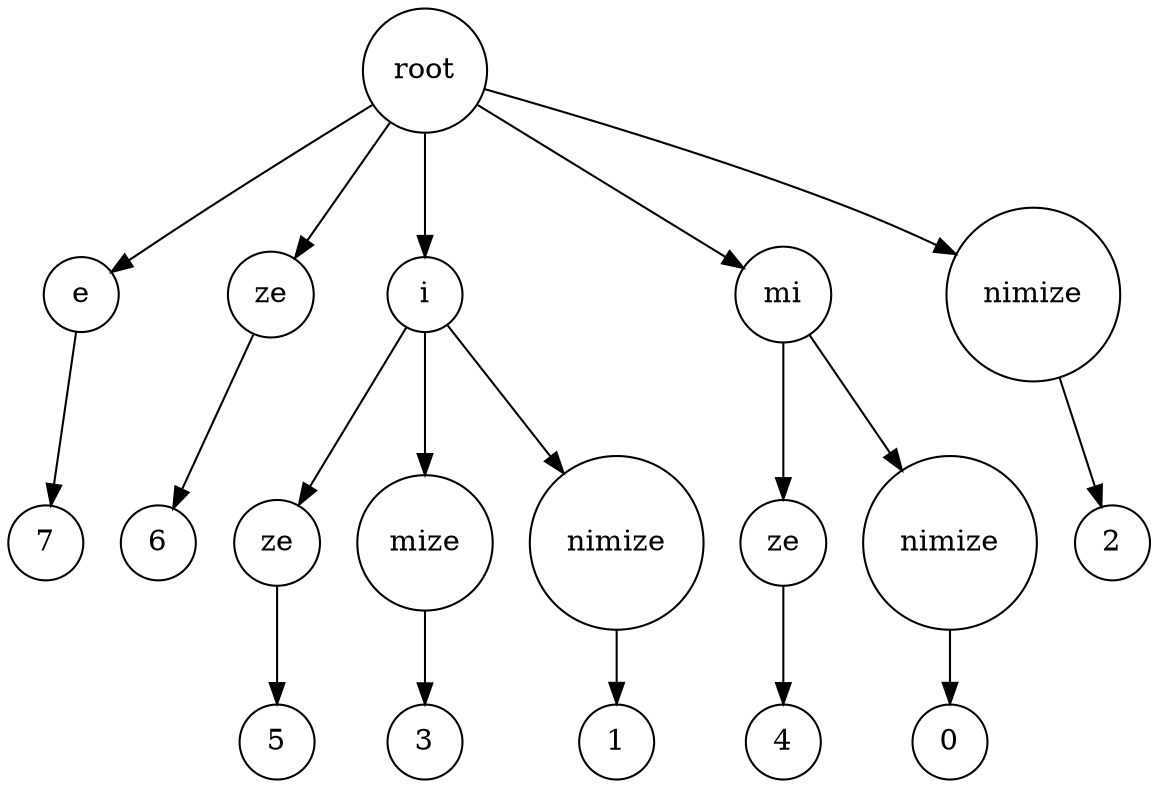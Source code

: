 digraph suffix {
	node [shape = circle];
	0 [label= "root"];
	1 [label= "e"];
	0 -> 1;
	1 [label= "e"];
	2 [label= "7"];
	1 -> 2;
	3 [label= "ze"];
	0 -> 3;
	3 [label= "ze"];
	4 [label= "6"];
	3 -> 4;
	5 [label= "i"];
	0 -> 5;
	5 [label= "i"];
	6 [label= "ze"];
	5 -> 6;
	6 [label= "ze"];
	7 [label= "5"];
	6 -> 7;
	8 [label= "mize"];
	5 -> 8;
	8 [label= "mize"];
	9 [label= "3"];
	8 -> 9;
	10 [label= "nimize"];
	5 -> 10;
	10 [label= "nimize"];
	11 [label= "1"];
	10 -> 11;
	12 [label= "mi"];
	0 -> 12;
	12 [label= "mi"];
	13 [label= "ze"];
	12 -> 13;
	13 [label= "ze"];
	14 [label= "4"];
	13 -> 14;
	15 [label= "nimize"];
	12 -> 15;
	15 [label= "nimize"];
	16 [label= "0"];
	15 -> 16;
	17 [label= "nimize"];
	0 -> 17;
	17 [label= "nimize"];
	18 [label= "2"];
	17 -> 18;
}